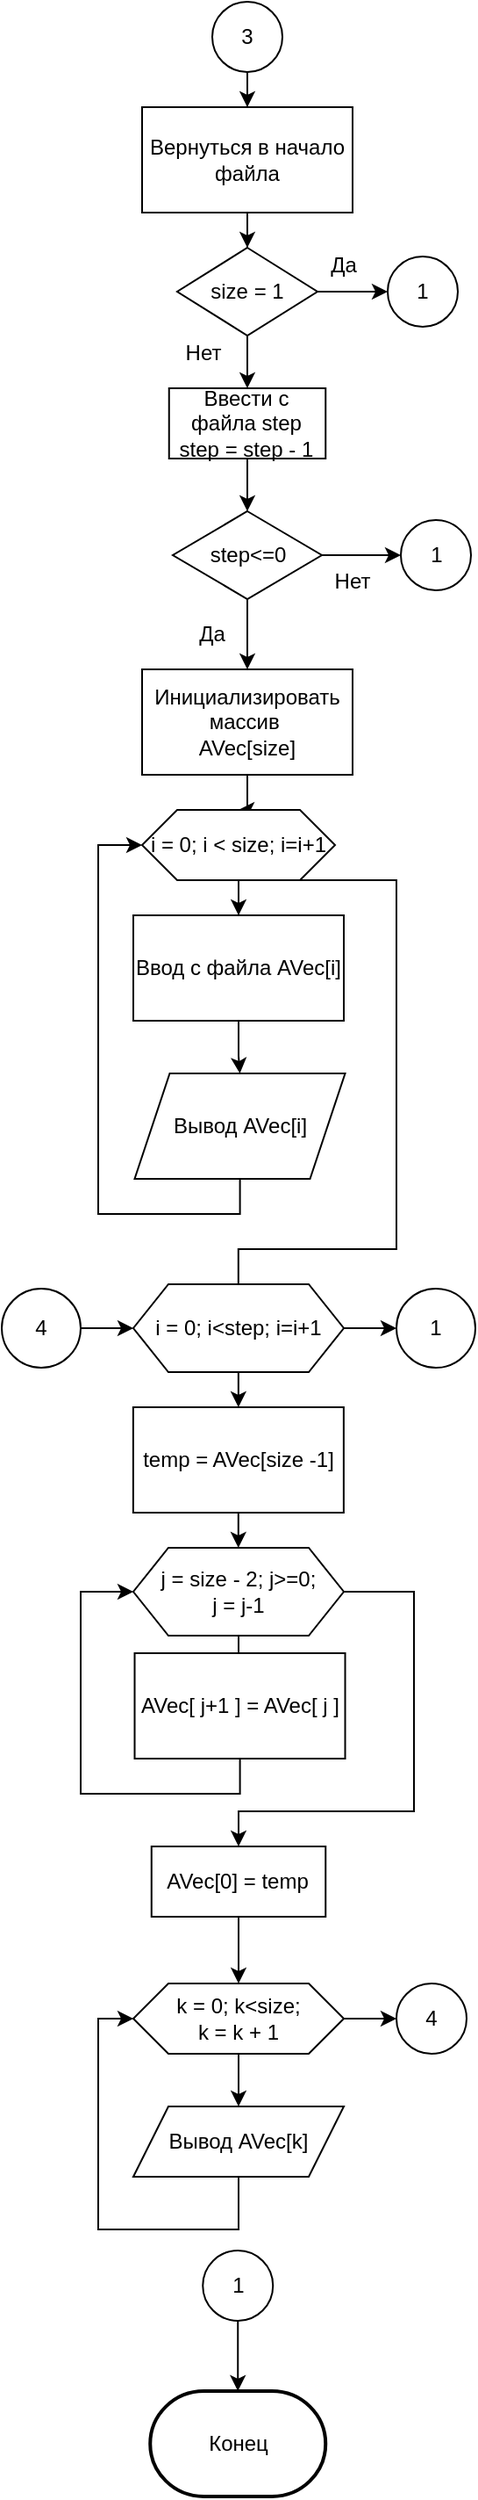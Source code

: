 <mxfile version="13.9.9" type="device"><diagram id="hy2RmtH2XFeOW0TF1E2j" name="Страница 1"><mxGraphModel dx="413" dy="581" grid="1" gridSize="10" guides="1" tooltips="1" connect="1" arrows="1" fold="1" page="1" pageScale="1" pageWidth="500" pageHeight="1100" math="0" shadow="0"><root><mxCell id="0"/><mxCell id="1" parent="0"/><mxCell id="o00zpRhaiuUK5uHWzKk3-1" style="edgeStyle=orthogonalEdgeStyle;rounded=0;orthogonalLoop=1;jettySize=auto;html=1;" parent="1" source="o00zpRhaiuUK5uHWzKk3-2" target="o00zpRhaiuUK5uHWzKk3-5" edge="1"><mxGeometry relative="1" as="geometry"><mxPoint x="255" y="200" as="targetPoint"/></mxGeometry></mxCell><mxCell id="o00zpRhaiuUK5uHWzKk3-2" value="Вернуться в начало&lt;br&gt;файла" style="rounded=0;whiteSpace=wrap;html=1;" parent="1" vertex="1"><mxGeometry x="195" y="90" width="120" height="60" as="geometry"/></mxCell><mxCell id="o00zpRhaiuUK5uHWzKk3-3" style="edgeStyle=orthogonalEdgeStyle;rounded=0;orthogonalLoop=1;jettySize=auto;html=1;entryX=0;entryY=0.5;entryDx=0;entryDy=0;" parent="1" source="o00zpRhaiuUK5uHWzKk3-5" target="o00zpRhaiuUK5uHWzKk3-6" edge="1"><mxGeometry relative="1" as="geometry"/></mxCell><mxCell id="ofrzb3A2fXQoGvMVELAE-1" style="edgeStyle=orthogonalEdgeStyle;rounded=0;orthogonalLoop=1;jettySize=auto;html=1;" edge="1" parent="1" source="o00zpRhaiuUK5uHWzKk3-5" target="ofrzb3A2fXQoGvMVELAE-2"><mxGeometry relative="1" as="geometry"><mxPoint x="255" y="260" as="targetPoint"/></mxGeometry></mxCell><mxCell id="o00zpRhaiuUK5uHWzKk3-5" value="size = 1" style="rhombus;whiteSpace=wrap;html=1;" parent="1" vertex="1"><mxGeometry x="215" y="170" width="80" height="50" as="geometry"/></mxCell><mxCell id="o00zpRhaiuUK5uHWzKk3-6" value="1" style="ellipse;whiteSpace=wrap;html=1;aspect=fixed;" parent="1" vertex="1"><mxGeometry x="335" y="175" width="40" height="40" as="geometry"/></mxCell><mxCell id="o00zpRhaiuUK5uHWzKk3-7" style="edgeStyle=orthogonalEdgeStyle;rounded=0;orthogonalLoop=1;jettySize=auto;html=1;" parent="1" source="o00zpRhaiuUK5uHWzKk3-8" target="o00zpRhaiuUK5uHWzKk3-11" edge="1"><mxGeometry relative="1" as="geometry"><mxPoint x="255" y="520" as="targetPoint"/></mxGeometry></mxCell><mxCell id="o00zpRhaiuUK5uHWzKk3-8" value="Инициализировать массив&amp;nbsp;&lt;br&gt;AVec[size]" style="rounded=0;whiteSpace=wrap;html=1;" parent="1" vertex="1"><mxGeometry x="195" y="410" width="120" height="60" as="geometry"/></mxCell><mxCell id="o00zpRhaiuUK5uHWzKk3-9" style="edgeStyle=orthogonalEdgeStyle;rounded=0;orthogonalLoop=1;jettySize=auto;html=1;" parent="1" source="o00zpRhaiuUK5uHWzKk3-11" target="o00zpRhaiuUK5uHWzKk3-15" edge="1"><mxGeometry relative="1" as="geometry"><mxPoint x="250" y="560" as="targetPoint"/></mxGeometry></mxCell><mxCell id="o00zpRhaiuUK5uHWzKk3-10" style="edgeStyle=orthogonalEdgeStyle;rounded=0;orthogonalLoop=1;jettySize=auto;html=1;entryX=0.5;entryY=0;entryDx=0;entryDy=0;" parent="1" source="o00zpRhaiuUK5uHWzKk3-11" target="o00zpRhaiuUK5uHWzKk3-21" edge="1"><mxGeometry relative="1" as="geometry"><mxPoint x="250" y="830" as="targetPoint"/><Array as="points"><mxPoint x="340" y="530"/><mxPoint x="340" y="740"/><mxPoint x="250" y="740"/></Array></mxGeometry></mxCell><mxCell id="o00zpRhaiuUK5uHWzKk3-11" value="i = 0; i &amp;lt; size; i=i+1" style="shape=hexagon;perimeter=hexagonPerimeter2;whiteSpace=wrap;html=1;fixedSize=1;" parent="1" vertex="1"><mxGeometry x="195" y="490" width="110" height="40" as="geometry"/></mxCell><mxCell id="o00zpRhaiuUK5uHWzKk3-12" style="edgeStyle=orthogonalEdgeStyle;rounded=0;orthogonalLoop=1;jettySize=auto;html=1;entryX=0.5;entryY=0;entryDx=0;entryDy=0;" parent="1" source="o00zpRhaiuUK5uHWzKk3-13" target="o00zpRhaiuUK5uHWzKk3-2" edge="1"><mxGeometry relative="1" as="geometry"/></mxCell><mxCell id="o00zpRhaiuUK5uHWzKk3-13" value="3" style="ellipse;whiteSpace=wrap;html=1;aspect=fixed;" parent="1" vertex="1"><mxGeometry x="235" y="30" width="40" height="40" as="geometry"/></mxCell><mxCell id="o00zpRhaiuUK5uHWzKk3-14" style="edgeStyle=orthogonalEdgeStyle;rounded=0;orthogonalLoop=1;jettySize=auto;html=1;entryX=0.5;entryY=0;entryDx=0;entryDy=0;" parent="1" source="o00zpRhaiuUK5uHWzKk3-15" target="o00zpRhaiuUK5uHWzKk3-17" edge="1"><mxGeometry relative="1" as="geometry"/></mxCell><mxCell id="o00zpRhaiuUK5uHWzKk3-15" value="Ввод с файла AVec[i]" style="rounded=0;whiteSpace=wrap;html=1;" parent="1" vertex="1"><mxGeometry x="190" y="550" width="120" height="60" as="geometry"/></mxCell><mxCell id="o00zpRhaiuUK5uHWzKk3-16" style="edgeStyle=orthogonalEdgeStyle;rounded=0;orthogonalLoop=1;jettySize=auto;html=1;entryX=0;entryY=0.5;entryDx=0;entryDy=0;" parent="1" source="o00zpRhaiuUK5uHWzKk3-17" target="o00zpRhaiuUK5uHWzKk3-11" edge="1"><mxGeometry relative="1" as="geometry"><mxPoint x="170" y="780" as="targetPoint"/><Array as="points"><mxPoint x="251" y="720"/><mxPoint x="170" y="720"/><mxPoint x="170" y="510"/></Array></mxGeometry></mxCell><mxCell id="o00zpRhaiuUK5uHWzKk3-17" value="Вывод AVec[i]" style="shape=parallelogram;perimeter=parallelogramPerimeter;whiteSpace=wrap;html=1;fixedSize=1;" parent="1" vertex="1"><mxGeometry x="190.75" y="640" width="120" height="60" as="geometry"/></mxCell><mxCell id="o00zpRhaiuUK5uHWzKk3-18" style="edgeStyle=orthogonalEdgeStyle;rounded=0;orthogonalLoop=1;jettySize=auto;html=1;" parent="1" source="o00zpRhaiuUK5uHWzKk3-19" target="o00zpRhaiuUK5uHWzKk3-37" edge="1"><mxGeometry relative="1" as="geometry"><mxPoint x="350" y="785" as="targetPoint"/></mxGeometry></mxCell><mxCell id="o00zpRhaiuUK5uHWzKk3-19" value="i = 0; i&amp;lt;step; i=i+1" style="shape=hexagon;perimeter=hexagonPerimeter2;whiteSpace=wrap;html=1;fixedSize=1;" parent="1" vertex="1"><mxGeometry x="190" y="760" width="120" height="50" as="geometry"/></mxCell><mxCell id="o00zpRhaiuUK5uHWzKk3-20" style="edgeStyle=orthogonalEdgeStyle;rounded=0;orthogonalLoop=1;jettySize=auto;html=1;" parent="1" source="o00zpRhaiuUK5uHWzKk3-21" target="o00zpRhaiuUK5uHWzKk3-24" edge="1"><mxGeometry relative="1" as="geometry"><mxPoint x="249.94" y="930" as="targetPoint"/></mxGeometry></mxCell><mxCell id="o00zpRhaiuUK5uHWzKk3-21" value="temp = AVec[size -1]" style="rounded=0;whiteSpace=wrap;html=1;" parent="1" vertex="1"><mxGeometry x="189.94" y="830" width="120" height="60" as="geometry"/></mxCell><mxCell id="o00zpRhaiuUK5uHWzKk3-22" style="edgeStyle=orthogonalEdgeStyle;rounded=0;orthogonalLoop=1;jettySize=auto;html=1;" parent="1" source="o00zpRhaiuUK5uHWzKk3-24" target="o00zpRhaiuUK5uHWzKk3-26" edge="1"><mxGeometry relative="1" as="geometry"><mxPoint x="250" y="990" as="targetPoint"/></mxGeometry></mxCell><mxCell id="o00zpRhaiuUK5uHWzKk3-23" style="edgeStyle=orthogonalEdgeStyle;rounded=0;orthogonalLoop=1;jettySize=auto;html=1;entryX=0.5;entryY=0;entryDx=0;entryDy=0;" parent="1" source="o00zpRhaiuUK5uHWzKk3-24" target="o00zpRhaiuUK5uHWzKk3-28" edge="1"><mxGeometry relative="1" as="geometry"><mxPoint x="250" y="1140" as="targetPoint"/><Array as="points"><mxPoint x="350" y="935"/><mxPoint x="350" y="1060"/><mxPoint x="250" y="1060"/></Array></mxGeometry></mxCell><mxCell id="o00zpRhaiuUK5uHWzKk3-24" value="j = size - 2; j&amp;gt;=0; &lt;br&gt;j = j-1" style="shape=hexagon;perimeter=hexagonPerimeter2;whiteSpace=wrap;html=1;fixedSize=1;" parent="1" vertex="1"><mxGeometry x="190" y="910" width="120" height="50" as="geometry"/></mxCell><mxCell id="o00zpRhaiuUK5uHWzKk3-25" style="edgeStyle=orthogonalEdgeStyle;rounded=0;orthogonalLoop=1;jettySize=auto;html=1;entryX=0;entryY=0.5;entryDx=0;entryDy=0;" parent="1" source="o00zpRhaiuUK5uHWzKk3-26" target="o00zpRhaiuUK5uHWzKk3-24" edge="1"><mxGeometry relative="1" as="geometry"><mxPoint x="160" y="1090" as="targetPoint"/><Array as="points"><mxPoint x="251" y="1050"/><mxPoint x="160" y="1050"/><mxPoint x="160" y="935"/></Array></mxGeometry></mxCell><mxCell id="o00zpRhaiuUK5uHWzKk3-26" value="AVec[ j+1 ] = AVec[ j ]" style="rounded=0;whiteSpace=wrap;html=1;" parent="1" vertex="1"><mxGeometry x="190.76" y="970" width="120" height="60" as="geometry"/></mxCell><mxCell id="o00zpRhaiuUK5uHWzKk3-27" style="edgeStyle=orthogonalEdgeStyle;rounded=0;orthogonalLoop=1;jettySize=auto;html=1;" parent="1" source="o00zpRhaiuUK5uHWzKk3-28" target="o00zpRhaiuUK5uHWzKk3-31" edge="1"><mxGeometry relative="1" as="geometry"><mxPoint x="255" y="1270" as="targetPoint"/></mxGeometry></mxCell><mxCell id="o00zpRhaiuUK5uHWzKk3-28" value="AVec[0] = temp" style="rounded=0;whiteSpace=wrap;html=1;" parent="1" vertex="1"><mxGeometry x="200.38" y="1080" width="99.24" height="40" as="geometry"/></mxCell><mxCell id="o00zpRhaiuUK5uHWzKk3-29" style="edgeStyle=orthogonalEdgeStyle;rounded=0;orthogonalLoop=1;jettySize=auto;html=1;" parent="1" source="o00zpRhaiuUK5uHWzKk3-31" target="o00zpRhaiuUK5uHWzKk3-33" edge="1"><mxGeometry relative="1" as="geometry"><mxPoint x="250" y="1238" as="targetPoint"/></mxGeometry></mxCell><mxCell id="o00zpRhaiuUK5uHWzKk3-30" style="edgeStyle=orthogonalEdgeStyle;rounded=0;orthogonalLoop=1;jettySize=auto;html=1;" parent="1" source="o00zpRhaiuUK5uHWzKk3-31" target="o00zpRhaiuUK5uHWzKk3-34" edge="1"><mxGeometry relative="1" as="geometry"><mxPoint x="340" y="1178" as="targetPoint"/></mxGeometry></mxCell><mxCell id="o00zpRhaiuUK5uHWzKk3-31" value="k = 0; k&amp;lt;size; &lt;br&gt;k = k + 1" style="shape=hexagon;perimeter=hexagonPerimeter2;whiteSpace=wrap;html=1;fixedSize=1;" parent="1" vertex="1"><mxGeometry x="190" y="1158" width="120" height="40" as="geometry"/></mxCell><mxCell id="o00zpRhaiuUK5uHWzKk3-32" style="edgeStyle=orthogonalEdgeStyle;rounded=0;orthogonalLoop=1;jettySize=auto;html=1;entryX=0;entryY=0.5;entryDx=0;entryDy=0;" parent="1" source="o00zpRhaiuUK5uHWzKk3-33" target="o00zpRhaiuUK5uHWzKk3-31" edge="1"><mxGeometry relative="1" as="geometry"><mxPoint x="190" y="1288" as="targetPoint"/><Array as="points"><mxPoint x="250" y="1298"/><mxPoint x="170" y="1298"/><mxPoint x="170" y="1178"/></Array></mxGeometry></mxCell><mxCell id="o00zpRhaiuUK5uHWzKk3-33" value="Вывод AVec[k]" style="shape=parallelogram;perimeter=parallelogramPerimeter;whiteSpace=wrap;html=1;fixedSize=1;" parent="1" vertex="1"><mxGeometry x="190" y="1228" width="120" height="40" as="geometry"/></mxCell><mxCell id="o00zpRhaiuUK5uHWzKk3-34" value="4" style="ellipse;whiteSpace=wrap;html=1;aspect=fixed;" parent="1" vertex="1"><mxGeometry x="340" y="1158" width="40" height="40" as="geometry"/></mxCell><mxCell id="o00zpRhaiuUK5uHWzKk3-35" style="edgeStyle=orthogonalEdgeStyle;rounded=0;orthogonalLoop=1;jettySize=auto;html=1;entryX=0;entryY=0.5;entryDx=0;entryDy=0;" parent="1" target="o00zpRhaiuUK5uHWzKk3-19" edge="1"><mxGeometry relative="1" as="geometry"><mxPoint x="160" y="785" as="sourcePoint"/></mxGeometry></mxCell><mxCell id="o00zpRhaiuUK5uHWzKk3-36" value="4" style="ellipse;whiteSpace=wrap;html=1;aspect=fixed;" parent="1" vertex="1"><mxGeometry x="115" y="762.5" width="45" height="45" as="geometry"/></mxCell><mxCell id="o00zpRhaiuUK5uHWzKk3-37" value="1" style="ellipse;whiteSpace=wrap;html=1;aspect=fixed;" parent="1" vertex="1"><mxGeometry x="340" y="762.5" width="45" height="45" as="geometry"/></mxCell><mxCell id="o00zpRhaiuUK5uHWzKk3-38" style="edgeStyle=orthogonalEdgeStyle;rounded=0;orthogonalLoop=1;jettySize=auto;html=1;" parent="1" source="o00zpRhaiuUK5uHWzKk3-39" target="o00zpRhaiuUK5uHWzKk3-40" edge="1"><mxGeometry relative="1" as="geometry"><mxPoint x="249.62" y="1400" as="targetPoint"/></mxGeometry></mxCell><mxCell id="o00zpRhaiuUK5uHWzKk3-39" value="1" style="ellipse;whiteSpace=wrap;html=1;aspect=fixed;" parent="1" vertex="1"><mxGeometry x="229.62" y="1310" width="40" height="40" as="geometry"/></mxCell><mxCell id="o00zpRhaiuUK5uHWzKk3-40" value="Конец" style="strokeWidth=2;html=1;shape=mxgraph.flowchart.terminator;whiteSpace=wrap;" parent="1" vertex="1"><mxGeometry x="199.62" y="1390" width="100" height="60" as="geometry"/></mxCell><mxCell id="o00zpRhaiuUK5uHWzKk3-41" value="Да" style="text;html=1;strokeColor=none;fillColor=none;align=center;verticalAlign=middle;whiteSpace=wrap;rounded=0;" parent="1" vertex="1"><mxGeometry x="290" y="170" width="40" height="20" as="geometry"/></mxCell><mxCell id="o00zpRhaiuUK5uHWzKk3-42" value="Нет" style="text;html=1;strokeColor=none;fillColor=none;align=center;verticalAlign=middle;whiteSpace=wrap;rounded=0;" parent="1" vertex="1"><mxGeometry x="210" y="220" width="40" height="20" as="geometry"/></mxCell><mxCell id="ofrzb3A2fXQoGvMVELAE-3" style="edgeStyle=orthogonalEdgeStyle;rounded=0;orthogonalLoop=1;jettySize=auto;html=1;" edge="1" parent="1" source="ofrzb3A2fXQoGvMVELAE-2" target="ofrzb3A2fXQoGvMVELAE-4"><mxGeometry relative="1" as="geometry"><mxPoint x="255" y="340" as="targetPoint"/></mxGeometry></mxCell><mxCell id="ofrzb3A2fXQoGvMVELAE-2" value="Ввести с файла step&lt;br&gt;step = step - 1" style="rounded=0;whiteSpace=wrap;html=1;" vertex="1" parent="1"><mxGeometry x="210.38" y="250" width="89.24" height="40" as="geometry"/></mxCell><mxCell id="ofrzb3A2fXQoGvMVELAE-5" style="edgeStyle=orthogonalEdgeStyle;rounded=0;orthogonalLoop=1;jettySize=auto;html=1;entryX=0.5;entryY=0;entryDx=0;entryDy=0;" edge="1" parent="1" source="ofrzb3A2fXQoGvMVELAE-4" target="o00zpRhaiuUK5uHWzKk3-8"><mxGeometry relative="1" as="geometry"/></mxCell><mxCell id="ofrzb3A2fXQoGvMVELAE-6" style="edgeStyle=orthogonalEdgeStyle;rounded=0;orthogonalLoop=1;jettySize=auto;html=1;" edge="1" parent="1" source="ofrzb3A2fXQoGvMVELAE-4" target="ofrzb3A2fXQoGvMVELAE-7"><mxGeometry relative="1" as="geometry"><mxPoint x="340" y="380" as="targetPoint"/></mxGeometry></mxCell><mxCell id="ofrzb3A2fXQoGvMVELAE-4" value="step&amp;lt;=0" style="rhombus;whiteSpace=wrap;html=1;" vertex="1" parent="1"><mxGeometry x="212.5" y="320" width="85" height="50" as="geometry"/></mxCell><mxCell id="ofrzb3A2fXQoGvMVELAE-7" value="1" style="ellipse;whiteSpace=wrap;html=1;aspect=fixed;" vertex="1" parent="1"><mxGeometry x="342.5" y="325" width="40" height="40" as="geometry"/></mxCell><mxCell id="ofrzb3A2fXQoGvMVELAE-8" value="Нет" style="text;html=1;strokeColor=none;fillColor=none;align=center;verticalAlign=middle;whiteSpace=wrap;rounded=0;" vertex="1" parent="1"><mxGeometry x="295" y="350" width="40" height="20" as="geometry"/></mxCell><mxCell id="ofrzb3A2fXQoGvMVELAE-9" value="Да" style="text;html=1;strokeColor=none;fillColor=none;align=center;verticalAlign=middle;whiteSpace=wrap;rounded=0;" vertex="1" parent="1"><mxGeometry x="215" y="380" width="40" height="20" as="geometry"/></mxCell></root></mxGraphModel></diagram></mxfile>